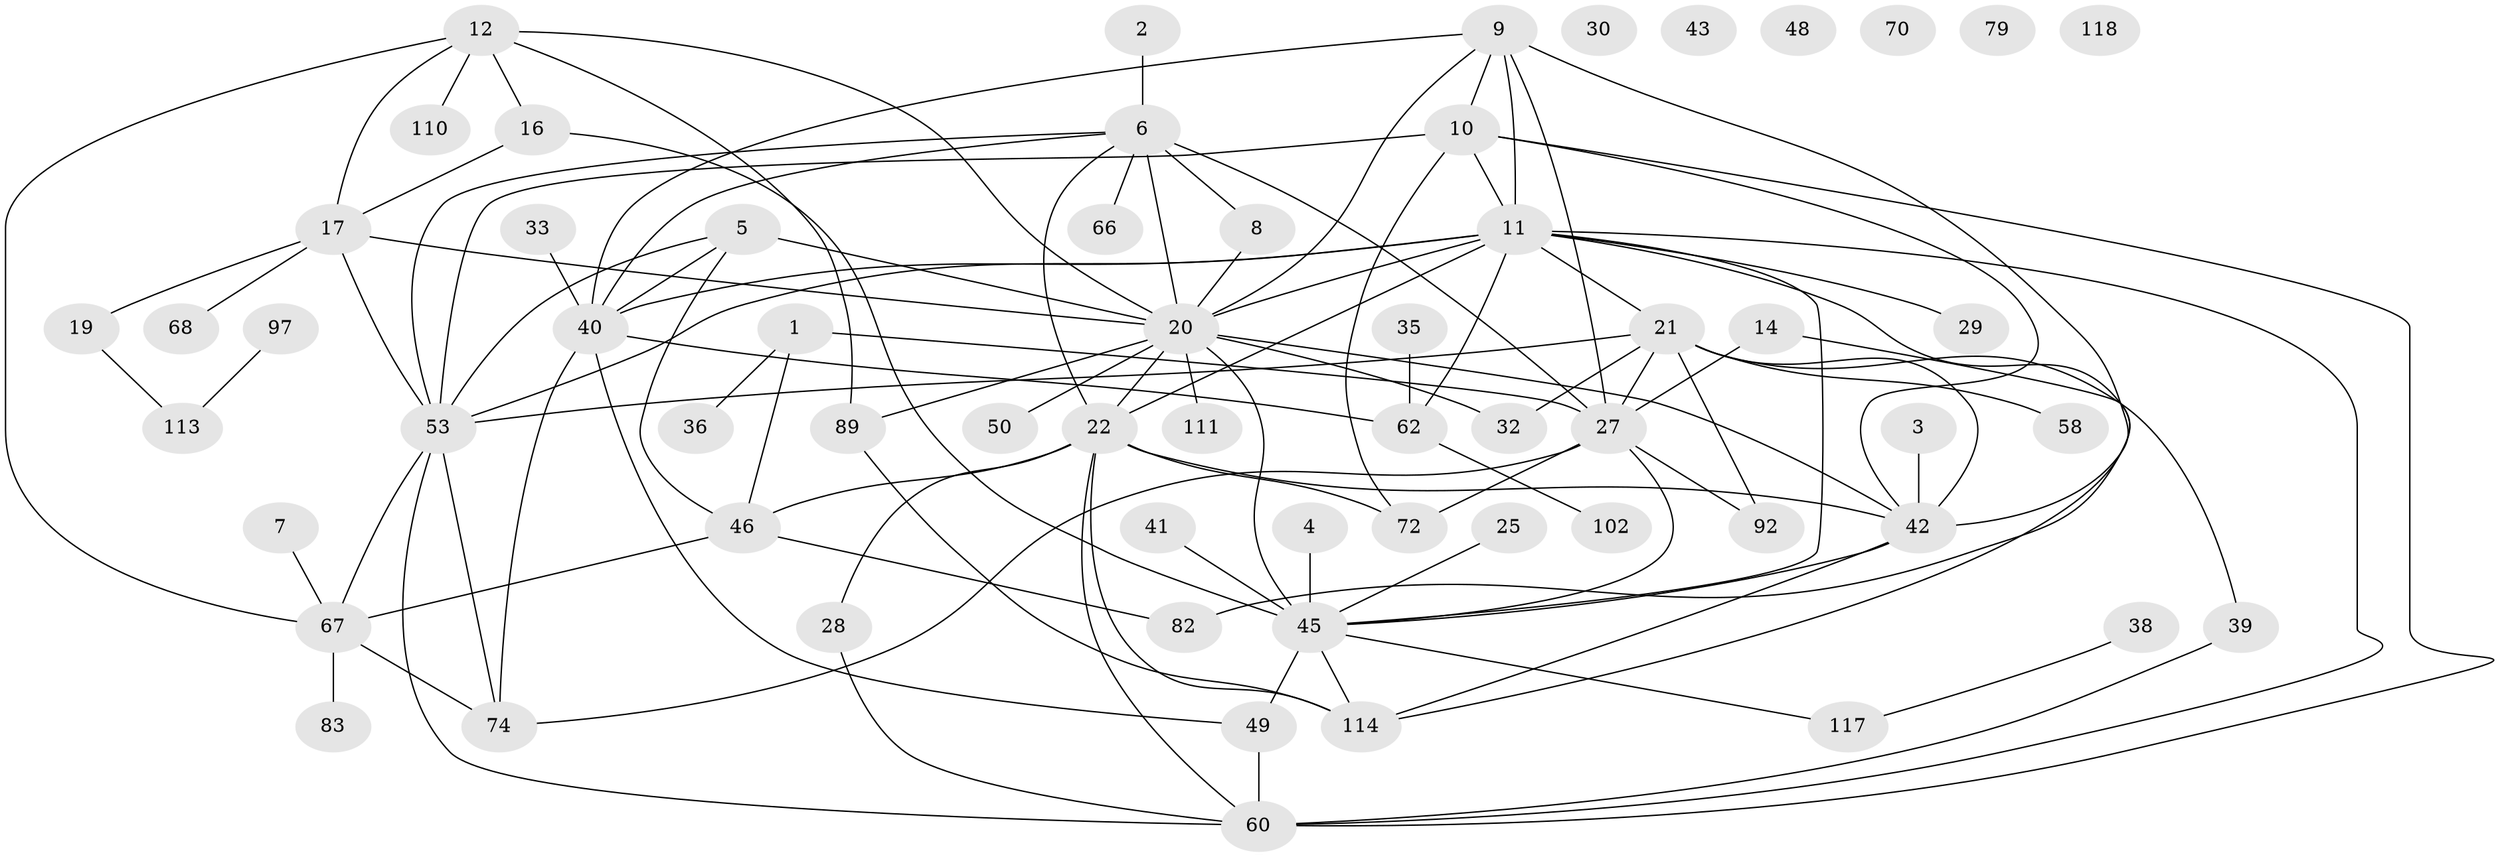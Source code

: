 // original degree distribution, {2: 0.2, 1: 0.256, 3: 0.176, 4: 0.16, 5: 0.072, 6: 0.056, 0: 0.04, 7: 0.04}
// Generated by graph-tools (version 1.1) at 2025/13/03/09/25 04:13:08]
// undirected, 62 vertices, 105 edges
graph export_dot {
graph [start="1"]
  node [color=gray90,style=filled];
  1 [super="+84"];
  2 [super="+26"];
  3;
  4 [super="+18"];
  5 [super="+51+24"];
  6 [super="+13+103"];
  7 [super="+59"];
  8 [super="+112"];
  9 [super="+123"];
  10 [super="+125+65+15"];
  11 [super="+44+73+78"];
  12 [super="+69"];
  14;
  16 [super="+101+61+23"];
  17 [super="+37+122"];
  19;
  20 [super="+95+47"];
  21 [super="+31"];
  22 [super="+76+52"];
  25;
  27 [super="+107+106+80"];
  28 [super="+90"];
  29;
  30;
  32 [super="+55"];
  33;
  35 [super="+88"];
  36;
  38;
  39;
  40 [super="+75+64"];
  41;
  42 [super="+104+63"];
  43;
  45 [super="+119+93"];
  46 [super="+99"];
  48 [super="+57"];
  49;
  50;
  53 [super="+87+56"];
  58;
  60 [super="+81"];
  62 [super="+108"];
  66;
  67 [super="+96"];
  68;
  70;
  72 [super="+85"];
  74;
  79;
  82;
  83;
  89 [super="+116"];
  92;
  97;
  102;
  110;
  111;
  113;
  114 [super="+124"];
  117;
  118;
  1 -- 27;
  1 -- 36;
  1 -- 46;
  2 -- 6;
  3 -- 42;
  4 -- 45;
  5 -- 53;
  5 -- 20;
  5 -- 46;
  5 -- 40;
  6 -- 66;
  6 -- 27;
  6 -- 22;
  6 -- 8;
  6 -- 53;
  6 -- 40;
  6 -- 20 [weight=2];
  7 -- 67;
  8 -- 20;
  9 -- 11;
  9 -- 42;
  9 -- 27;
  9 -- 10;
  9 -- 40;
  9 -- 20;
  10 -- 72;
  10 -- 60;
  10 -- 53;
  10 -- 42;
  10 -- 11;
  11 -- 82;
  11 -- 53;
  11 -- 40;
  11 -- 21;
  11 -- 45;
  11 -- 60;
  11 -- 29;
  11 -- 62;
  11 -- 22;
  11 -- 20;
  12 -- 16;
  12 -- 17;
  12 -- 67;
  12 -- 110;
  12 -- 89;
  12 -- 20;
  14 -- 114;
  14 -- 27;
  16 -- 45;
  16 -- 17;
  17 -- 19;
  17 -- 68;
  17 -- 20 [weight=2];
  17 -- 53;
  19 -- 113;
  20 -- 32;
  20 -- 42;
  20 -- 45 [weight=2];
  20 -- 111;
  20 -- 50;
  20 -- 22;
  20 -- 89;
  21 -- 32;
  21 -- 39;
  21 -- 58;
  21 -- 27;
  21 -- 92;
  21 -- 53;
  21 -- 42;
  22 -- 60;
  22 -- 46;
  22 -- 28;
  22 -- 42;
  22 -- 72;
  22 -- 114;
  25 -- 45;
  27 -- 74;
  27 -- 45;
  27 -- 72;
  27 -- 92;
  28 -- 60;
  33 -- 40;
  35 -- 62;
  38 -- 117;
  39 -- 60;
  40 -- 49;
  40 -- 74;
  40 -- 62;
  41 -- 45;
  42 -- 114;
  42 -- 45;
  45 -- 49 [weight=2];
  45 -- 114;
  45 -- 117;
  46 -- 82;
  46 -- 67;
  49 -- 60;
  53 -- 74;
  53 -- 60;
  53 -- 67;
  62 -- 102;
  67 -- 83;
  67 -- 74;
  89 -- 114;
  97 -- 113;
}
